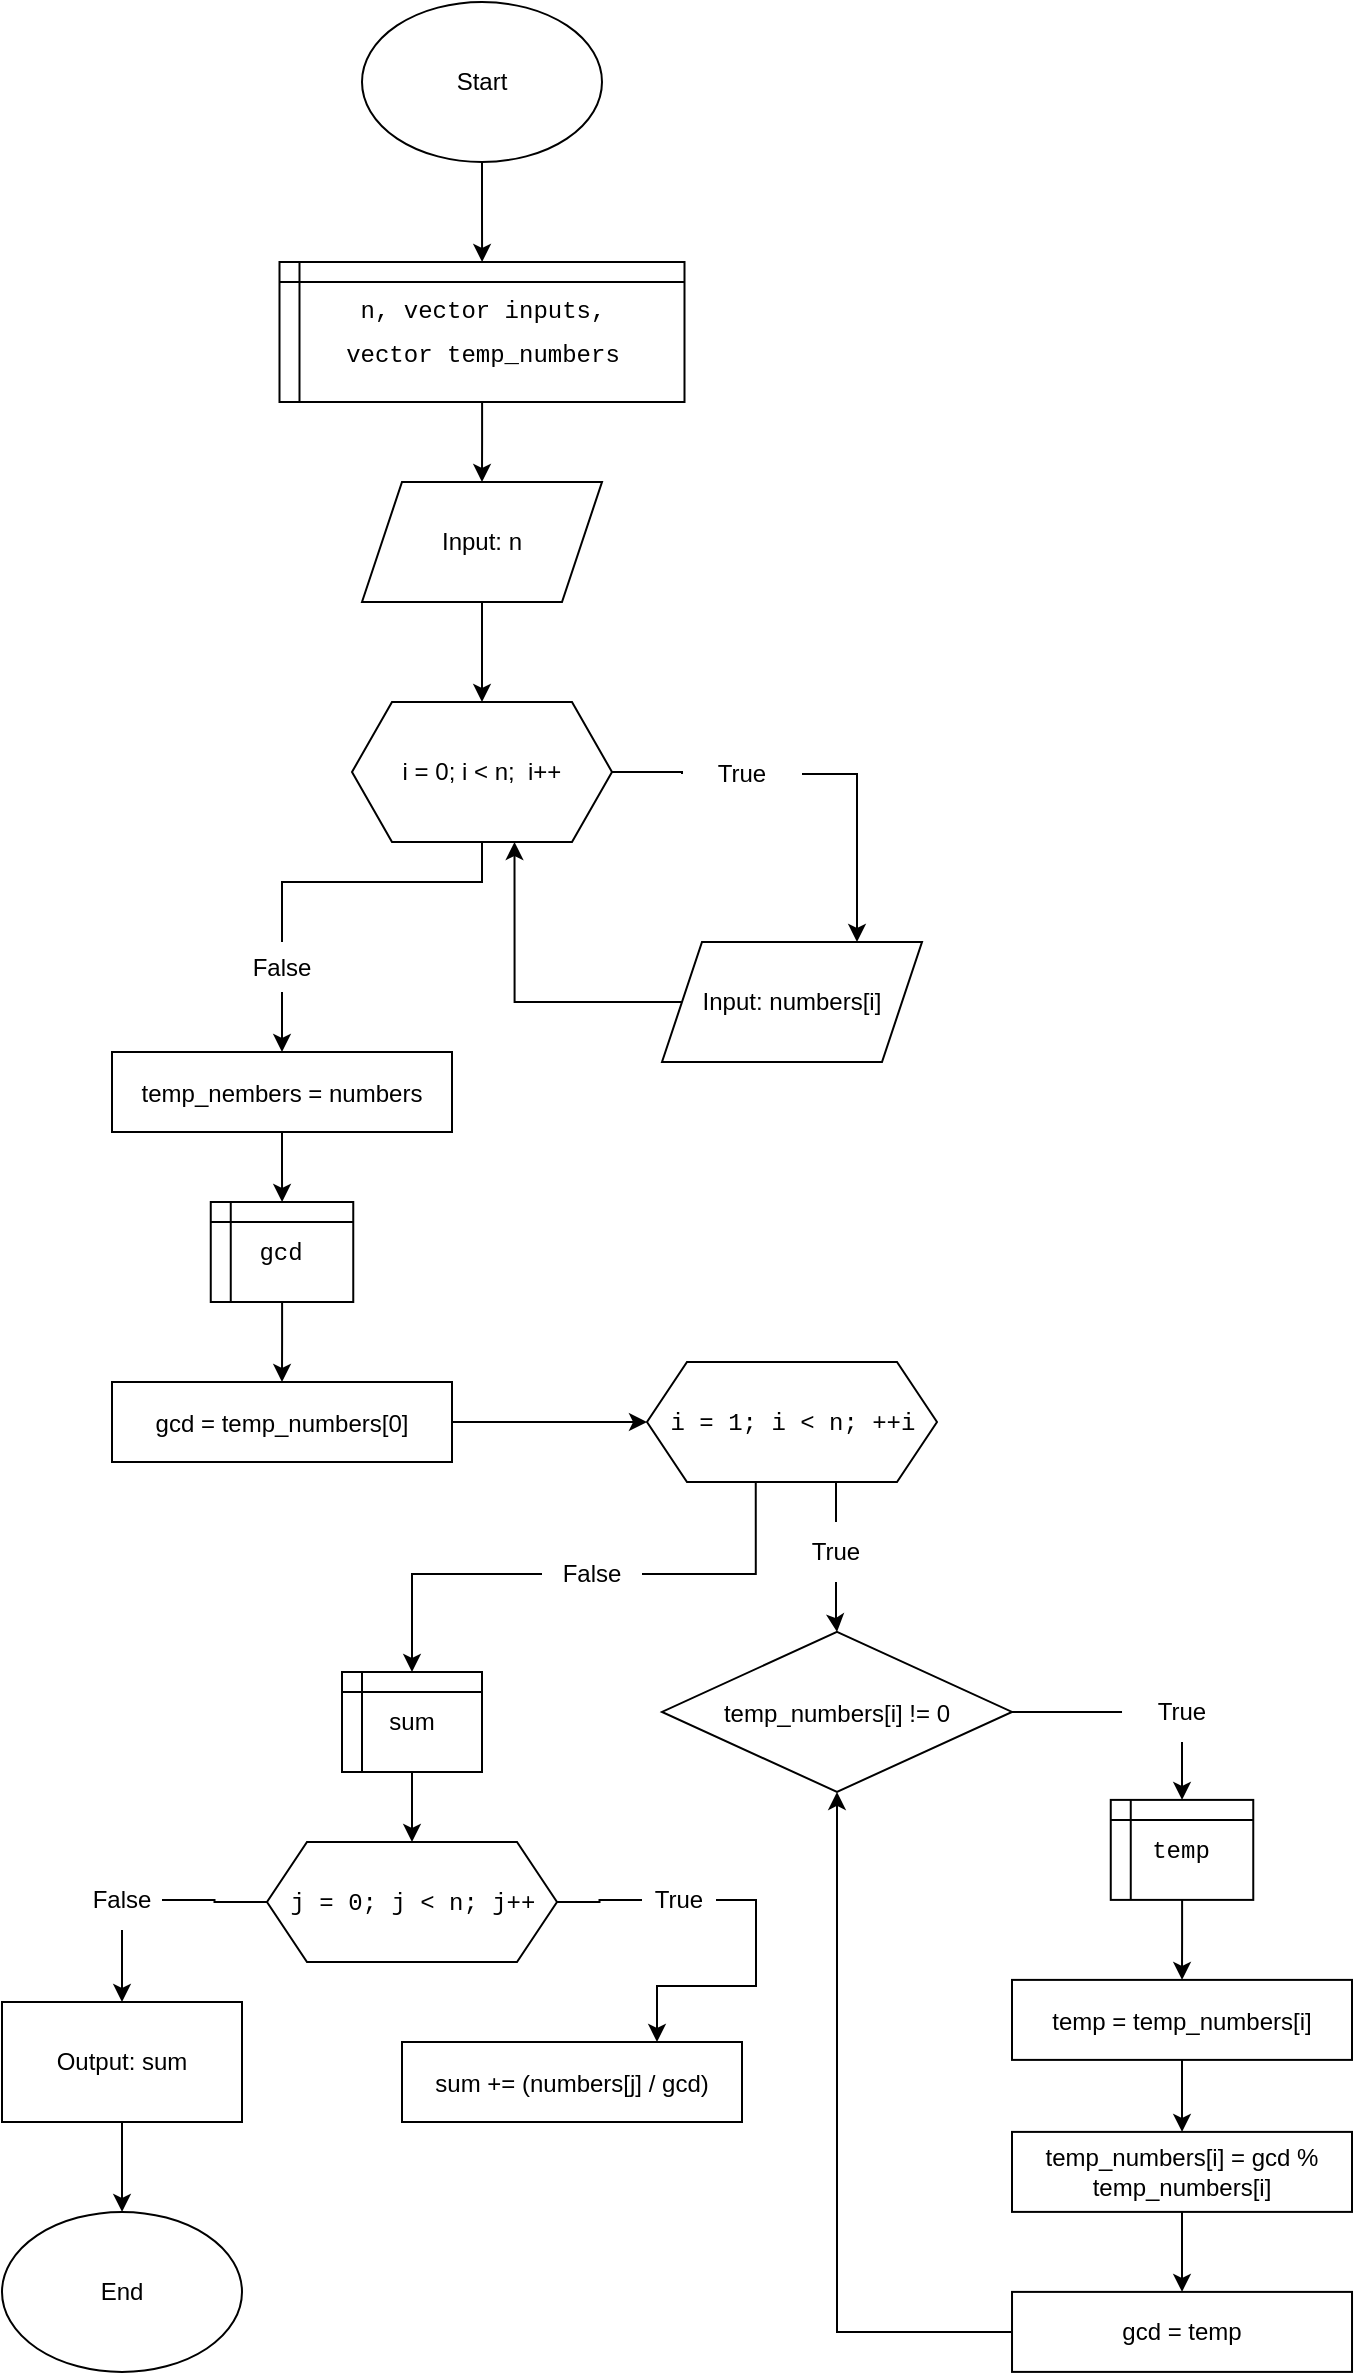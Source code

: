 <mxfile version="24.9.3">
  <diagram id="C5RBs43oDa-KdzZeNtuy" name="Page-1">
    <mxGraphModel dx="877" dy="484" grid="1" gridSize="10" guides="1" tooltips="1" connect="1" arrows="1" fold="1" page="1" pageScale="1" pageWidth="827" pageHeight="1169" math="0" shadow="0">
      <root>
        <mxCell id="WIyWlLk6GJQsqaUBKTNV-0" />
        <mxCell id="WIyWlLk6GJQsqaUBKTNV-1" parent="WIyWlLk6GJQsqaUBKTNV-0" />
        <mxCell id="Br24ICafhy1wDNoyXPe8-2" value="" style="edgeStyle=orthogonalEdgeStyle;rounded=0;orthogonalLoop=1;jettySize=auto;html=1;" edge="1" parent="WIyWlLk6GJQsqaUBKTNV-1" source="Br24ICafhy1wDNoyXPe8-0" target="Br24ICafhy1wDNoyXPe8-1">
          <mxGeometry relative="1" as="geometry" />
        </mxCell>
        <mxCell id="Br24ICafhy1wDNoyXPe8-0" value="Start" style="ellipse;whiteSpace=wrap;html=1;" vertex="1" parent="WIyWlLk6GJQsqaUBKTNV-1">
          <mxGeometry x="340" y="40" width="120" height="80" as="geometry" />
        </mxCell>
        <mxCell id="Br24ICafhy1wDNoyXPe8-78" value="" style="edgeStyle=orthogonalEdgeStyle;rounded=0;orthogonalLoop=1;jettySize=auto;html=1;" edge="1" parent="WIyWlLk6GJQsqaUBKTNV-1" source="Br24ICafhy1wDNoyXPe8-1">
          <mxGeometry relative="1" as="geometry">
            <mxPoint x="400.0" y="280" as="targetPoint" />
          </mxGeometry>
        </mxCell>
        <mxCell id="Br24ICafhy1wDNoyXPe8-1" value="&lt;div style=&quot;font-family: Consolas, &amp;quot;Courier New&amp;quot;, monospace; line-height: 22px; white-space: pre;&quot;&gt;n, vector inputs,&lt;/div&gt;&lt;div style=&quot;font-family: Consolas, &amp;quot;Courier New&amp;quot;, monospace; line-height: 22px; white-space: pre;&quot;&gt;vector temp_numbers&lt;/div&gt;" style="shape=internalStorage;whiteSpace=wrap;html=1;backgroundOutline=1;dx=10;dy=10;" vertex="1" parent="WIyWlLk6GJQsqaUBKTNV-1">
          <mxGeometry x="298.75" y="170" width="202.5" height="70" as="geometry" />
        </mxCell>
        <mxCell id="Br24ICafhy1wDNoyXPe8-68" value="End" style="ellipse;whiteSpace=wrap;html=1;" vertex="1" parent="WIyWlLk6GJQsqaUBKTNV-1">
          <mxGeometry x="160" y="1144.95" width="120" height="80" as="geometry" />
        </mxCell>
        <mxCell id="Br24ICafhy1wDNoyXPe8-99" value="" style="edgeStyle=orthogonalEdgeStyle;rounded=0;orthogonalLoop=1;jettySize=auto;html=1;" edge="1" parent="WIyWlLk6GJQsqaUBKTNV-1" source="Br24ICafhy1wDNoyXPe8-96" target="Br24ICafhy1wDNoyXPe8-98">
          <mxGeometry relative="1" as="geometry" />
        </mxCell>
        <mxCell id="Br24ICafhy1wDNoyXPe8-96" value="Input: n" style="shape=parallelogram;perimeter=parallelogramPerimeter;whiteSpace=wrap;html=1;fixedSize=1;" vertex="1" parent="WIyWlLk6GJQsqaUBKTNV-1">
          <mxGeometry x="340" y="280" width="120" height="60" as="geometry" />
        </mxCell>
        <mxCell id="Br24ICafhy1wDNoyXPe8-101" style="edgeStyle=orthogonalEdgeStyle;rounded=0;orthogonalLoop=1;jettySize=auto;html=1;entryX=0.75;entryY=0;entryDx=0;entryDy=0;exitX=1;exitY=0.5;exitDx=0;exitDy=0;" edge="1" parent="WIyWlLk6GJQsqaUBKTNV-1" source="Br24ICafhy1wDNoyXPe8-103" target="Br24ICafhy1wDNoyXPe8-100">
          <mxGeometry relative="1" as="geometry" />
        </mxCell>
        <mxCell id="Br24ICafhy1wDNoyXPe8-108" style="edgeStyle=orthogonalEdgeStyle;rounded=0;orthogonalLoop=1;jettySize=auto;html=1;entryX=0.5;entryY=0;entryDx=0;entryDy=0;" edge="1" parent="WIyWlLk6GJQsqaUBKTNV-1" source="Br24ICafhy1wDNoyXPe8-110" target="Br24ICafhy1wDNoyXPe8-107">
          <mxGeometry relative="1" as="geometry" />
        </mxCell>
        <mxCell id="Br24ICafhy1wDNoyXPe8-98" value="i = 0; i &amp;lt; n;&amp;nbsp; i++" style="shape=hexagon;perimeter=hexagonPerimeter2;whiteSpace=wrap;html=1;fixedSize=1;" vertex="1" parent="WIyWlLk6GJQsqaUBKTNV-1">
          <mxGeometry x="335" y="390" width="130" height="70" as="geometry" />
        </mxCell>
        <mxCell id="Br24ICafhy1wDNoyXPe8-100" value="Input: numbers[i]" style="shape=parallelogram;perimeter=parallelogramPerimeter;whiteSpace=wrap;html=1;fixedSize=1;" vertex="1" parent="WIyWlLk6GJQsqaUBKTNV-1">
          <mxGeometry x="490" y="510" width="130" height="60" as="geometry" />
        </mxCell>
        <mxCell id="Br24ICafhy1wDNoyXPe8-102" value="" style="edgeStyle=orthogonalEdgeStyle;rounded=0;orthogonalLoop=1;jettySize=auto;html=1;entryX=0;entryY=0.5;entryDx=0;entryDy=0;exitX=1;exitY=0.5;exitDx=0;exitDy=0;endArrow=none;endFill=0;" edge="1" parent="WIyWlLk6GJQsqaUBKTNV-1" source="Br24ICafhy1wDNoyXPe8-98" target="Br24ICafhy1wDNoyXPe8-103">
          <mxGeometry relative="1" as="geometry">
            <mxPoint x="465" y="425" as="sourcePoint" />
            <mxPoint x="530" y="510" as="targetPoint" />
          </mxGeometry>
        </mxCell>
        <mxCell id="Br24ICafhy1wDNoyXPe8-103" value="True" style="text;html=1;align=center;verticalAlign=middle;whiteSpace=wrap;rounded=0;" vertex="1" parent="WIyWlLk6GJQsqaUBKTNV-1">
          <mxGeometry x="500" y="411" width="60" height="30" as="geometry" />
        </mxCell>
        <mxCell id="Br24ICafhy1wDNoyXPe8-106" style="edgeStyle=orthogonalEdgeStyle;rounded=0;orthogonalLoop=1;jettySize=auto;html=1;entryX=0.625;entryY=1;entryDx=0;entryDy=0;exitX=0;exitY=0.5;exitDx=0;exitDy=0;" edge="1" parent="WIyWlLk6GJQsqaUBKTNV-1" source="Br24ICafhy1wDNoyXPe8-100" target="Br24ICafhy1wDNoyXPe8-98">
          <mxGeometry relative="1" as="geometry">
            <mxPoint x="470" y="625" as="sourcePoint" />
          </mxGeometry>
        </mxCell>
        <mxCell id="Br24ICafhy1wDNoyXPe8-126" value="" style="edgeStyle=orthogonalEdgeStyle;rounded=0;orthogonalLoop=1;jettySize=auto;html=1;" edge="1" parent="WIyWlLk6GJQsqaUBKTNV-1" source="Br24ICafhy1wDNoyXPe8-107" target="Br24ICafhy1wDNoyXPe8-125">
          <mxGeometry relative="1" as="geometry" />
        </mxCell>
        <mxCell id="Br24ICafhy1wDNoyXPe8-107" value="&lt;div style=&quot;line-height: 22px; white-space: pre;&quot;&gt;temp_nembers = numbers&lt;/div&gt;" style="rounded=0;whiteSpace=wrap;html=1;" vertex="1" parent="WIyWlLk6GJQsqaUBKTNV-1">
          <mxGeometry x="215" y="565" width="170" height="40" as="geometry" />
        </mxCell>
        <mxCell id="Br24ICafhy1wDNoyXPe8-109" value="" style="edgeStyle=orthogonalEdgeStyle;rounded=0;orthogonalLoop=1;jettySize=auto;html=1;entryX=0.5;entryY=0;entryDx=0;entryDy=0;endArrow=none;endFill=0;" edge="1" parent="WIyWlLk6GJQsqaUBKTNV-1" source="Br24ICafhy1wDNoyXPe8-98" target="Br24ICafhy1wDNoyXPe8-110">
          <mxGeometry relative="1" as="geometry">
            <mxPoint x="400" y="460" as="sourcePoint" />
            <mxPoint x="300" y="540" as="targetPoint" />
            <Array as="points">
              <mxPoint x="400" y="480" />
              <mxPoint x="300" y="480" />
            </Array>
          </mxGeometry>
        </mxCell>
        <mxCell id="Br24ICafhy1wDNoyXPe8-110" value="False" style="text;html=1;align=center;verticalAlign=middle;whiteSpace=wrap;rounded=0;" vertex="1" parent="WIyWlLk6GJQsqaUBKTNV-1">
          <mxGeometry x="270" y="510" width="60" height="25" as="geometry" />
        </mxCell>
        <mxCell id="Br24ICafhy1wDNoyXPe8-128" value="" style="edgeStyle=orthogonalEdgeStyle;rounded=0;orthogonalLoop=1;jettySize=auto;html=1;" edge="1" parent="WIyWlLk6GJQsqaUBKTNV-1" source="Br24ICafhy1wDNoyXPe8-125" target="Br24ICafhy1wDNoyXPe8-127">
          <mxGeometry relative="1" as="geometry" />
        </mxCell>
        <mxCell id="Br24ICafhy1wDNoyXPe8-125" value="&lt;div style=&quot;font-family: Consolas, &amp;quot;Courier New&amp;quot;, monospace; line-height: 22px; white-space: pre;&quot;&gt;gcd&lt;/div&gt;" style="shape=internalStorage;whiteSpace=wrap;html=1;backgroundOutline=1;dx=10;dy=10;" vertex="1" parent="WIyWlLk6GJQsqaUBKTNV-1">
          <mxGeometry x="264.38" y="640" width="71.25" height="50" as="geometry" />
        </mxCell>
        <mxCell id="Br24ICafhy1wDNoyXPe8-130" value="" style="edgeStyle=orthogonalEdgeStyle;rounded=0;orthogonalLoop=1;jettySize=auto;html=1;" edge="1" parent="WIyWlLk6GJQsqaUBKTNV-1" source="Br24ICafhy1wDNoyXPe8-127" target="Br24ICafhy1wDNoyXPe8-129">
          <mxGeometry relative="1" as="geometry" />
        </mxCell>
        <mxCell id="Br24ICafhy1wDNoyXPe8-127" value="&lt;div style=&quot;line-height: 22px; white-space: pre;&quot;&gt;&lt;div style=&quot;line-height: 22px;&quot;&gt;&lt;font face=&quot;Helvetica&quot; style=&quot;&quot;&gt;gcd = temp_numbers[0]&lt;/font&gt;&lt;/div&gt;&lt;/div&gt;" style="rounded=0;whiteSpace=wrap;html=1;" vertex="1" parent="WIyWlLk6GJQsqaUBKTNV-1">
          <mxGeometry x="215" y="730" width="170" height="40" as="geometry" />
        </mxCell>
        <mxCell id="Br24ICafhy1wDNoyXPe8-132" value="" style="edgeStyle=orthogonalEdgeStyle;rounded=0;orthogonalLoop=1;jettySize=auto;html=1;" edge="1" parent="WIyWlLk6GJQsqaUBKTNV-1" source="Br24ICafhy1wDNoyXPe8-147" target="Br24ICafhy1wDNoyXPe8-131">
          <mxGeometry relative="1" as="geometry" />
        </mxCell>
        <mxCell id="Br24ICafhy1wDNoyXPe8-151" style="edgeStyle=orthogonalEdgeStyle;rounded=0;orthogonalLoop=1;jettySize=auto;html=1;exitX=0;exitY=0.5;exitDx=0;exitDy=0;entryX=0.5;entryY=0;entryDx=0;entryDy=0;" edge="1" parent="WIyWlLk6GJQsqaUBKTNV-1" source="Br24ICafhy1wDNoyXPe8-154" target="Br24ICafhy1wDNoyXPe8-150">
          <mxGeometry relative="1" as="geometry" />
        </mxCell>
        <mxCell id="Br24ICafhy1wDNoyXPe8-152" style="edgeStyle=orthogonalEdgeStyle;rounded=0;orthogonalLoop=1;jettySize=auto;html=1;entryX=0.5;entryY=0;entryDx=0;entryDy=0;exitX=0.625;exitY=1;exitDx=0;exitDy=0;endArrow=none;endFill=0;" edge="1" parent="WIyWlLk6GJQsqaUBKTNV-1" source="Br24ICafhy1wDNoyXPe8-129" target="Br24ICafhy1wDNoyXPe8-147">
          <mxGeometry relative="1" as="geometry" />
        </mxCell>
        <mxCell id="Br24ICafhy1wDNoyXPe8-129" value="&lt;div style=&quot;font-family: Consolas, &amp;quot;Courier New&amp;quot;, monospace; line-height: 22px; white-space: pre;&quot;&gt;&lt;font style=&quot;&quot;&gt;i = 1; i &amp;lt; n; ++i&lt;/font&gt;&lt;/div&gt;" style="shape=hexagon;perimeter=hexagonPerimeter2;whiteSpace=wrap;html=1;fixedSize=1;" vertex="1" parent="WIyWlLk6GJQsqaUBKTNV-1">
          <mxGeometry x="482.5" y="720" width="145" height="60" as="geometry" />
        </mxCell>
        <mxCell id="Br24ICafhy1wDNoyXPe8-136" style="edgeStyle=orthogonalEdgeStyle;rounded=0;orthogonalLoop=1;jettySize=auto;html=1;entryX=0.5;entryY=0;entryDx=0;entryDy=0;" edge="1" parent="WIyWlLk6GJQsqaUBKTNV-1" source="Br24ICafhy1wDNoyXPe8-138" target="Br24ICafhy1wDNoyXPe8-134">
          <mxGeometry relative="1" as="geometry" />
        </mxCell>
        <mxCell id="Br24ICafhy1wDNoyXPe8-139" style="edgeStyle=orthogonalEdgeStyle;rounded=0;orthogonalLoop=1;jettySize=auto;html=1;entryX=0;entryY=0.5;entryDx=0;entryDy=0;exitX=1;exitY=0.5;exitDx=0;exitDy=0;endArrow=none;endFill=0;" edge="1" parent="WIyWlLk6GJQsqaUBKTNV-1" source="Br24ICafhy1wDNoyXPe8-131" target="Br24ICafhy1wDNoyXPe8-138">
          <mxGeometry relative="1" as="geometry">
            <mxPoint x="665" y="884.95" as="sourcePoint" />
          </mxGeometry>
        </mxCell>
        <mxCell id="Br24ICafhy1wDNoyXPe8-131" value="&lt;div style=&quot;line-height: 22px; white-space: pre;&quot;&gt;&lt;font face=&quot;Helvetica&quot; style=&quot;&quot;&gt;temp_numbers[i] != 0&lt;/font&gt;&lt;/div&gt;" style="rhombus;whiteSpace=wrap;html=1;" vertex="1" parent="WIyWlLk6GJQsqaUBKTNV-1">
          <mxGeometry x="490" y="854.95" width="175" height="80" as="geometry" />
        </mxCell>
        <mxCell id="Br24ICafhy1wDNoyXPe8-133" value="" style="edgeStyle=orthogonalEdgeStyle;rounded=0;orthogonalLoop=1;jettySize=auto;html=1;" edge="1" parent="WIyWlLk6GJQsqaUBKTNV-1" source="Br24ICafhy1wDNoyXPe8-134" target="Br24ICafhy1wDNoyXPe8-135">
          <mxGeometry relative="1" as="geometry" />
        </mxCell>
        <mxCell id="Br24ICafhy1wDNoyXPe8-134" value="&lt;div style=&quot;font-family: Consolas, &amp;quot;Courier New&amp;quot;, monospace; line-height: 22px; white-space: pre;&quot;&gt;temp&lt;/div&gt;" style="shape=internalStorage;whiteSpace=wrap;html=1;backgroundOutline=1;dx=10;dy=10;" vertex="1" parent="WIyWlLk6GJQsqaUBKTNV-1">
          <mxGeometry x="714.38" y="938.95" width="71.25" height="50" as="geometry" />
        </mxCell>
        <mxCell id="Br24ICafhy1wDNoyXPe8-141" value="" style="edgeStyle=orthogonalEdgeStyle;rounded=0;orthogonalLoop=1;jettySize=auto;html=1;" edge="1" parent="WIyWlLk6GJQsqaUBKTNV-1" source="Br24ICafhy1wDNoyXPe8-135" target="Br24ICafhy1wDNoyXPe8-140">
          <mxGeometry relative="1" as="geometry" />
        </mxCell>
        <mxCell id="Br24ICafhy1wDNoyXPe8-135" value="&lt;div style=&quot;line-height: 22px; white-space: pre;&quot;&gt;&lt;div style=&quot;line-height: 22px;&quot;&gt;&lt;font face=&quot;Helvetica&quot; style=&quot;&quot;&gt;temp = temp_numbers[i]&lt;/font&gt;&lt;/div&gt;&lt;/div&gt;" style="rounded=0;whiteSpace=wrap;html=1;" vertex="1" parent="WIyWlLk6GJQsqaUBKTNV-1">
          <mxGeometry x="665" y="1028.95" width="170" height="40" as="geometry" />
        </mxCell>
        <mxCell id="Br24ICafhy1wDNoyXPe8-138" value="True" style="text;html=1;align=center;verticalAlign=middle;whiteSpace=wrap;rounded=0;" vertex="1" parent="WIyWlLk6GJQsqaUBKTNV-1">
          <mxGeometry x="720.01" y="879.95" width="60" height="30" as="geometry" />
        </mxCell>
        <mxCell id="Br24ICafhy1wDNoyXPe8-144" value="" style="edgeStyle=orthogonalEdgeStyle;rounded=0;orthogonalLoop=1;jettySize=auto;html=1;" edge="1" parent="WIyWlLk6GJQsqaUBKTNV-1" source="Br24ICafhy1wDNoyXPe8-140" target="Br24ICafhy1wDNoyXPe8-142">
          <mxGeometry relative="1" as="geometry" />
        </mxCell>
        <mxCell id="Br24ICafhy1wDNoyXPe8-140" value="&lt;span style=&quot;white-space: pre;&quot;&gt;temp_numbers[i] = gcd %&lt;/span&gt;&lt;div&gt;&lt;span style=&quot;white-space: pre;&quot;&gt;temp_numbers[i]&lt;/span&gt;&lt;br&gt;&lt;/div&gt;" style="rounded=0;whiteSpace=wrap;html=1;" vertex="1" parent="WIyWlLk6GJQsqaUBKTNV-1">
          <mxGeometry x="665" y="1104.95" width="170" height="40" as="geometry" />
        </mxCell>
        <mxCell id="Br24ICafhy1wDNoyXPe8-145" style="edgeStyle=orthogonalEdgeStyle;rounded=0;orthogonalLoop=1;jettySize=auto;html=1;entryX=0.5;entryY=1;entryDx=0;entryDy=0;" edge="1" parent="WIyWlLk6GJQsqaUBKTNV-1" source="Br24ICafhy1wDNoyXPe8-142" target="Br24ICafhy1wDNoyXPe8-131">
          <mxGeometry relative="1" as="geometry">
            <Array as="points">
              <mxPoint x="577.5" y="1204.95" />
            </Array>
          </mxGeometry>
        </mxCell>
        <mxCell id="Br24ICafhy1wDNoyXPe8-142" value="&lt;div&gt;&lt;span style=&quot;white-space: pre;&quot;&gt;gcd = temp&lt;/span&gt;&lt;/div&gt;" style="rounded=0;whiteSpace=wrap;html=1;" vertex="1" parent="WIyWlLk6GJQsqaUBKTNV-1">
          <mxGeometry x="665.01" y="1184.95" width="170" height="40" as="geometry" />
        </mxCell>
        <mxCell id="Br24ICafhy1wDNoyXPe8-147" value="True" style="text;html=1;align=center;verticalAlign=middle;whiteSpace=wrap;rounded=0;" vertex="1" parent="WIyWlLk6GJQsqaUBKTNV-1">
          <mxGeometry x="547" y="799.95" width="60" height="30" as="geometry" />
        </mxCell>
        <mxCell id="Br24ICafhy1wDNoyXPe8-156" value="" style="edgeStyle=orthogonalEdgeStyle;rounded=0;orthogonalLoop=1;jettySize=auto;html=1;" edge="1" parent="WIyWlLk6GJQsqaUBKTNV-1" source="Br24ICafhy1wDNoyXPe8-150" target="Br24ICafhy1wDNoyXPe8-155">
          <mxGeometry relative="1" as="geometry" />
        </mxCell>
        <mxCell id="Br24ICafhy1wDNoyXPe8-150" value="sum" style="shape=internalStorage;whiteSpace=wrap;html=1;backgroundOutline=1;dx=10;dy=10;" vertex="1" parent="WIyWlLk6GJQsqaUBKTNV-1">
          <mxGeometry x="330" y="875" width="70" height="50" as="geometry" />
        </mxCell>
        <mxCell id="Br24ICafhy1wDNoyXPe8-153" value="" style="edgeStyle=orthogonalEdgeStyle;rounded=0;orthogonalLoop=1;jettySize=auto;html=1;exitX=0.375;exitY=1;exitDx=0;exitDy=0;entryX=1;entryY=0.5;entryDx=0;entryDy=0;endArrow=none;endFill=0;" edge="1" parent="WIyWlLk6GJQsqaUBKTNV-1" source="Br24ICafhy1wDNoyXPe8-129" target="Br24ICafhy1wDNoyXPe8-154">
          <mxGeometry relative="1" as="geometry">
            <mxPoint x="537" y="780" as="sourcePoint" />
            <mxPoint x="365" y="875" as="targetPoint" />
          </mxGeometry>
        </mxCell>
        <mxCell id="Br24ICafhy1wDNoyXPe8-154" value="False" style="text;html=1;align=center;verticalAlign=middle;whiteSpace=wrap;rounded=0;" vertex="1" parent="WIyWlLk6GJQsqaUBKTNV-1">
          <mxGeometry x="430" y="811" width="50" height="30" as="geometry" />
        </mxCell>
        <mxCell id="Br24ICafhy1wDNoyXPe8-158" style="edgeStyle=orthogonalEdgeStyle;rounded=0;orthogonalLoop=1;jettySize=auto;html=1;entryX=0.75;entryY=0;entryDx=0;entryDy=0;exitX=1;exitY=0.5;exitDx=0;exitDy=0;" edge="1" parent="WIyWlLk6GJQsqaUBKTNV-1" source="Br24ICafhy1wDNoyXPe8-160" target="Br24ICafhy1wDNoyXPe8-157">
          <mxGeometry relative="1" as="geometry" />
        </mxCell>
        <mxCell id="Br24ICafhy1wDNoyXPe8-162" style="edgeStyle=orthogonalEdgeStyle;rounded=0;orthogonalLoop=1;jettySize=auto;html=1;entryX=0.5;entryY=0;entryDx=0;entryDy=0;" edge="1" parent="WIyWlLk6GJQsqaUBKTNV-1" source="Br24ICafhy1wDNoyXPe8-164" target="Br24ICafhy1wDNoyXPe8-161">
          <mxGeometry relative="1" as="geometry" />
        </mxCell>
        <mxCell id="Br24ICafhy1wDNoyXPe8-155" value="&lt;div style=&quot;font-family: Consolas, &amp;quot;Courier New&amp;quot;, monospace; line-height: 22px; white-space: pre;&quot;&gt;&lt;font style=&quot;&quot;&gt;j = 0; j &amp;lt; n; j++&lt;/font&gt;&lt;/div&gt;" style="shape=hexagon;perimeter=hexagonPerimeter2;whiteSpace=wrap;html=1;fixedSize=1;" vertex="1" parent="WIyWlLk6GJQsqaUBKTNV-1">
          <mxGeometry x="292.5" y="960" width="145" height="60" as="geometry" />
        </mxCell>
        <mxCell id="Br24ICafhy1wDNoyXPe8-157" value="&lt;div style=&quot;line-height: 22px; white-space: pre;&quot;&gt;&lt;div style=&quot;line-height: 22px;&quot;&gt;&lt;div style=&quot;line-height: 22px;&quot;&gt;&lt;font face=&quot;Helvetica&quot; style=&quot;&quot;&gt;sum += (numbers[j] / gcd)&lt;/font&gt;&lt;/div&gt;&lt;/div&gt;&lt;/div&gt;" style="rounded=0;whiteSpace=wrap;html=1;" vertex="1" parent="WIyWlLk6GJQsqaUBKTNV-1">
          <mxGeometry x="360" y="1060" width="170" height="40" as="geometry" />
        </mxCell>
        <mxCell id="Br24ICafhy1wDNoyXPe8-159" value="" style="edgeStyle=orthogonalEdgeStyle;rounded=0;orthogonalLoop=1;jettySize=auto;html=1;entryX=0;entryY=0.5;entryDx=0;entryDy=0;exitX=1;exitY=0.5;exitDx=0;exitDy=0;endArrow=none;endFill=0;" edge="1" parent="WIyWlLk6GJQsqaUBKTNV-1" source="Br24ICafhy1wDNoyXPe8-155" target="Br24ICafhy1wDNoyXPe8-160">
          <mxGeometry relative="1" as="geometry">
            <mxPoint x="438" y="990" as="sourcePoint" />
            <mxPoint x="488" y="1060" as="targetPoint" />
          </mxGeometry>
        </mxCell>
        <mxCell id="Br24ICafhy1wDNoyXPe8-160" value="True" style="text;html=1;align=center;verticalAlign=middle;whiteSpace=wrap;rounded=0;" vertex="1" parent="WIyWlLk6GJQsqaUBKTNV-1">
          <mxGeometry x="480" y="974" width="37" height="30" as="geometry" />
        </mxCell>
        <mxCell id="Br24ICafhy1wDNoyXPe8-165" value="" style="edgeStyle=orthogonalEdgeStyle;rounded=0;orthogonalLoop=1;jettySize=auto;html=1;" edge="1" parent="WIyWlLk6GJQsqaUBKTNV-1" source="Br24ICafhy1wDNoyXPe8-161" target="Br24ICafhy1wDNoyXPe8-68">
          <mxGeometry relative="1" as="geometry" />
        </mxCell>
        <mxCell id="Br24ICafhy1wDNoyXPe8-161" value="Output: sum" style="rounded=0;whiteSpace=wrap;html=1;" vertex="1" parent="WIyWlLk6GJQsqaUBKTNV-1">
          <mxGeometry x="160" y="1040" width="120" height="60" as="geometry" />
        </mxCell>
        <mxCell id="Br24ICafhy1wDNoyXPe8-163" value="" style="edgeStyle=orthogonalEdgeStyle;rounded=0;orthogonalLoop=1;jettySize=auto;html=1;entryX=1;entryY=0.5;entryDx=0;entryDy=0;endArrow=none;endFill=0;" edge="1" parent="WIyWlLk6GJQsqaUBKTNV-1" source="Br24ICafhy1wDNoyXPe8-155" target="Br24ICafhy1wDNoyXPe8-164">
          <mxGeometry relative="1" as="geometry">
            <mxPoint x="293" y="990" as="sourcePoint" />
            <mxPoint x="220" y="1040" as="targetPoint" />
          </mxGeometry>
        </mxCell>
        <mxCell id="Br24ICafhy1wDNoyXPe8-164" value="False" style="text;html=1;align=center;verticalAlign=middle;whiteSpace=wrap;rounded=0;" vertex="1" parent="WIyWlLk6GJQsqaUBKTNV-1">
          <mxGeometry x="200" y="974" width="40" height="30" as="geometry" />
        </mxCell>
      </root>
    </mxGraphModel>
  </diagram>
</mxfile>
